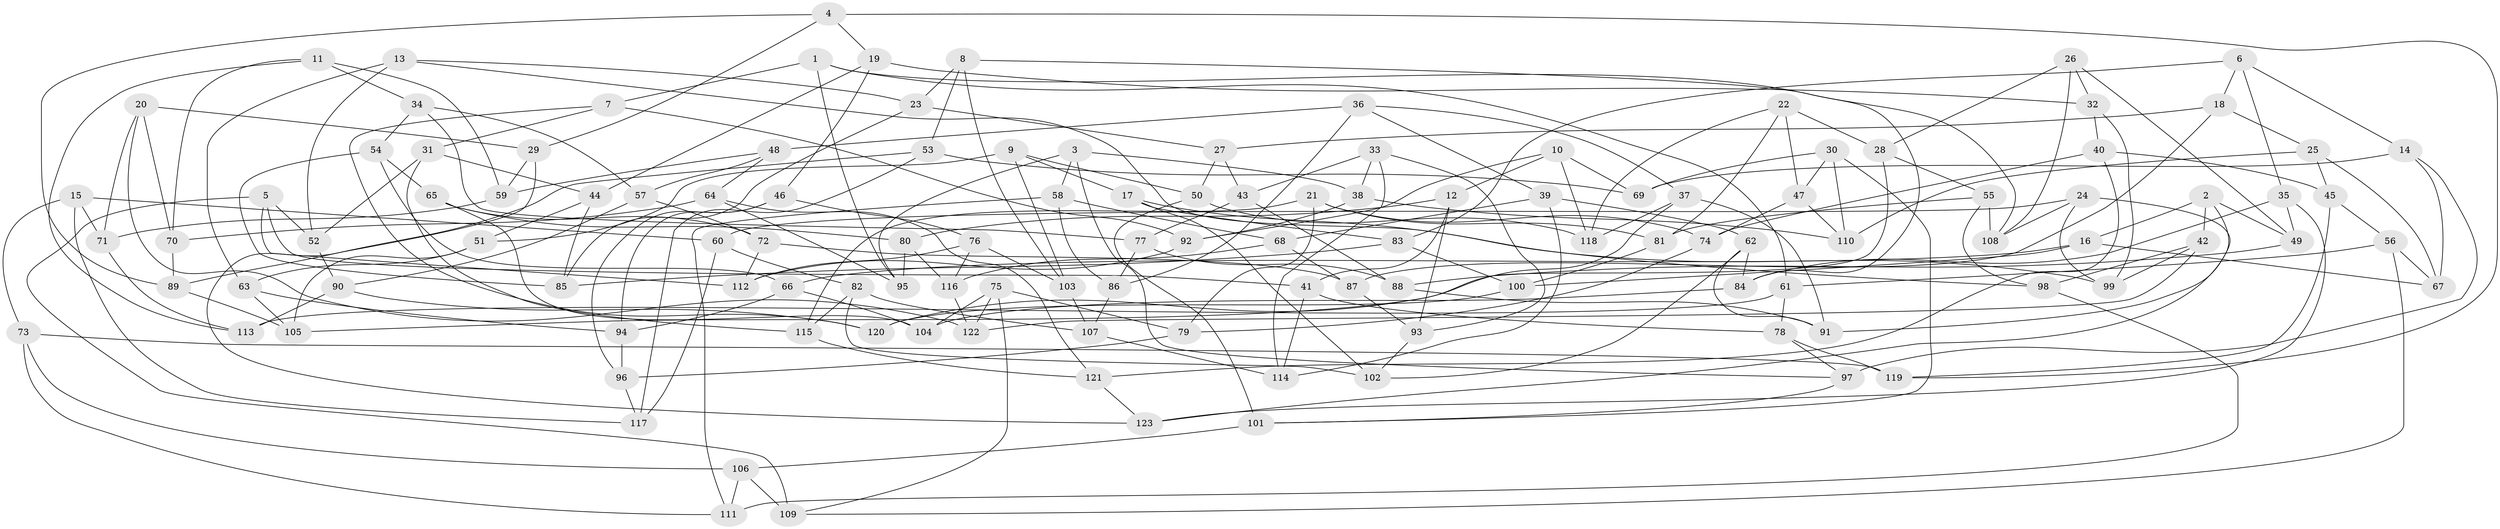 // Generated by graph-tools (version 1.1) at 2025/50/03/09/25 03:50:55]
// undirected, 123 vertices, 246 edges
graph export_dot {
graph [start="1"]
  node [color=gray90,style=filled];
  1;
  2;
  3;
  4;
  5;
  6;
  7;
  8;
  9;
  10;
  11;
  12;
  13;
  14;
  15;
  16;
  17;
  18;
  19;
  20;
  21;
  22;
  23;
  24;
  25;
  26;
  27;
  28;
  29;
  30;
  31;
  32;
  33;
  34;
  35;
  36;
  37;
  38;
  39;
  40;
  41;
  42;
  43;
  44;
  45;
  46;
  47;
  48;
  49;
  50;
  51;
  52;
  53;
  54;
  55;
  56;
  57;
  58;
  59;
  60;
  61;
  62;
  63;
  64;
  65;
  66;
  67;
  68;
  69;
  70;
  71;
  72;
  73;
  74;
  75;
  76;
  77;
  78;
  79;
  80;
  81;
  82;
  83;
  84;
  85;
  86;
  87;
  88;
  89;
  90;
  91;
  92;
  93;
  94;
  95;
  96;
  97;
  98;
  99;
  100;
  101;
  102;
  103;
  104;
  105;
  106;
  107;
  108;
  109;
  110;
  111;
  112;
  113;
  114;
  115;
  116;
  117;
  118;
  119;
  120;
  121;
  122;
  123;
  1 -- 108;
  1 -- 7;
  1 -- 61;
  1 -- 95;
  2 -- 49;
  2 -- 16;
  2 -- 42;
  2 -- 91;
  3 -- 95;
  3 -- 97;
  3 -- 38;
  3 -- 58;
  4 -- 29;
  4 -- 19;
  4 -- 89;
  4 -- 119;
  5 -- 109;
  5 -- 52;
  5 -- 41;
  5 -- 112;
  6 -- 35;
  6 -- 14;
  6 -- 18;
  6 -- 83;
  7 -- 92;
  7 -- 31;
  7 -- 120;
  8 -- 53;
  8 -- 103;
  8 -- 23;
  8 -- 84;
  9 -- 103;
  9 -- 50;
  9 -- 51;
  9 -- 17;
  10 -- 92;
  10 -- 12;
  10 -- 118;
  10 -- 69;
  11 -- 113;
  11 -- 34;
  11 -- 59;
  11 -- 70;
  12 -- 41;
  12 -- 80;
  12 -- 93;
  13 -- 63;
  13 -- 23;
  13 -- 98;
  13 -- 52;
  14 -- 69;
  14 -- 97;
  14 -- 67;
  15 -- 71;
  15 -- 117;
  15 -- 73;
  15 -- 60;
  16 -- 100;
  16 -- 66;
  16 -- 67;
  17 -- 102;
  17 -- 83;
  17 -- 99;
  18 -- 25;
  18 -- 27;
  18 -- 87;
  19 -- 44;
  19 -- 46;
  19 -- 32;
  20 -- 71;
  20 -- 122;
  20 -- 70;
  20 -- 29;
  21 -- 81;
  21 -- 79;
  21 -- 74;
  21 -- 115;
  22 -- 118;
  22 -- 47;
  22 -- 81;
  22 -- 28;
  23 -- 85;
  23 -- 27;
  24 -- 99;
  24 -- 60;
  24 -- 108;
  24 -- 123;
  25 -- 67;
  25 -- 45;
  25 -- 110;
  26 -- 49;
  26 -- 32;
  26 -- 28;
  26 -- 108;
  27 -- 50;
  27 -- 43;
  28 -- 105;
  28 -- 55;
  29 -- 59;
  29 -- 123;
  30 -- 110;
  30 -- 101;
  30 -- 47;
  30 -- 69;
  31 -- 44;
  31 -- 52;
  31 -- 115;
  32 -- 99;
  32 -- 40;
  33 -- 114;
  33 -- 93;
  33 -- 38;
  33 -- 43;
  34 -- 77;
  34 -- 54;
  34 -- 57;
  35 -- 84;
  35 -- 123;
  35 -- 49;
  36 -- 48;
  36 -- 39;
  36 -- 86;
  36 -- 37;
  37 -- 91;
  37 -- 118;
  37 -- 120;
  38 -- 92;
  38 -- 110;
  39 -- 68;
  39 -- 62;
  39 -- 114;
  40 -- 45;
  40 -- 121;
  40 -- 74;
  41 -- 114;
  41 -- 78;
  42 -- 99;
  42 -- 122;
  42 -- 98;
  43 -- 88;
  43 -- 77;
  44 -- 85;
  44 -- 51;
  45 -- 56;
  45 -- 119;
  46 -- 96;
  46 -- 76;
  46 -- 94;
  47 -- 74;
  47 -- 110;
  48 -- 64;
  48 -- 59;
  48 -- 57;
  49 -- 88;
  50 -- 101;
  50 -- 118;
  51 -- 63;
  51 -- 105;
  52 -- 90;
  53 -- 69;
  53 -- 117;
  53 -- 89;
  54 -- 65;
  54 -- 85;
  54 -- 66;
  55 -- 98;
  55 -- 81;
  55 -- 108;
  56 -- 109;
  56 -- 67;
  56 -- 61;
  57 -- 90;
  57 -- 72;
  58 -- 111;
  58 -- 86;
  58 -- 68;
  59 -- 71;
  60 -- 117;
  60 -- 82;
  61 -- 113;
  61 -- 78;
  62 -- 84;
  62 -- 91;
  62 -- 102;
  63 -- 94;
  63 -- 105;
  64 -- 95;
  64 -- 121;
  64 -- 70;
  65 -- 72;
  65 -- 80;
  65 -- 104;
  66 -- 104;
  66 -- 94;
  68 -- 87;
  68 -- 116;
  70 -- 89;
  71 -- 113;
  72 -- 87;
  72 -- 112;
  73 -- 119;
  73 -- 111;
  73 -- 106;
  74 -- 79;
  75 -- 122;
  75 -- 79;
  75 -- 104;
  75 -- 109;
  76 -- 112;
  76 -- 116;
  76 -- 103;
  77 -- 86;
  77 -- 88;
  78 -- 119;
  78 -- 97;
  79 -- 96;
  80 -- 95;
  80 -- 116;
  81 -- 100;
  82 -- 107;
  82 -- 115;
  82 -- 102;
  83 -- 85;
  83 -- 100;
  84 -- 104;
  86 -- 107;
  87 -- 93;
  88 -- 91;
  89 -- 105;
  90 -- 120;
  90 -- 113;
  92 -- 112;
  93 -- 102;
  94 -- 96;
  96 -- 117;
  97 -- 101;
  98 -- 111;
  100 -- 120;
  101 -- 106;
  103 -- 107;
  106 -- 109;
  106 -- 111;
  107 -- 114;
  115 -- 121;
  116 -- 122;
  121 -- 123;
}
